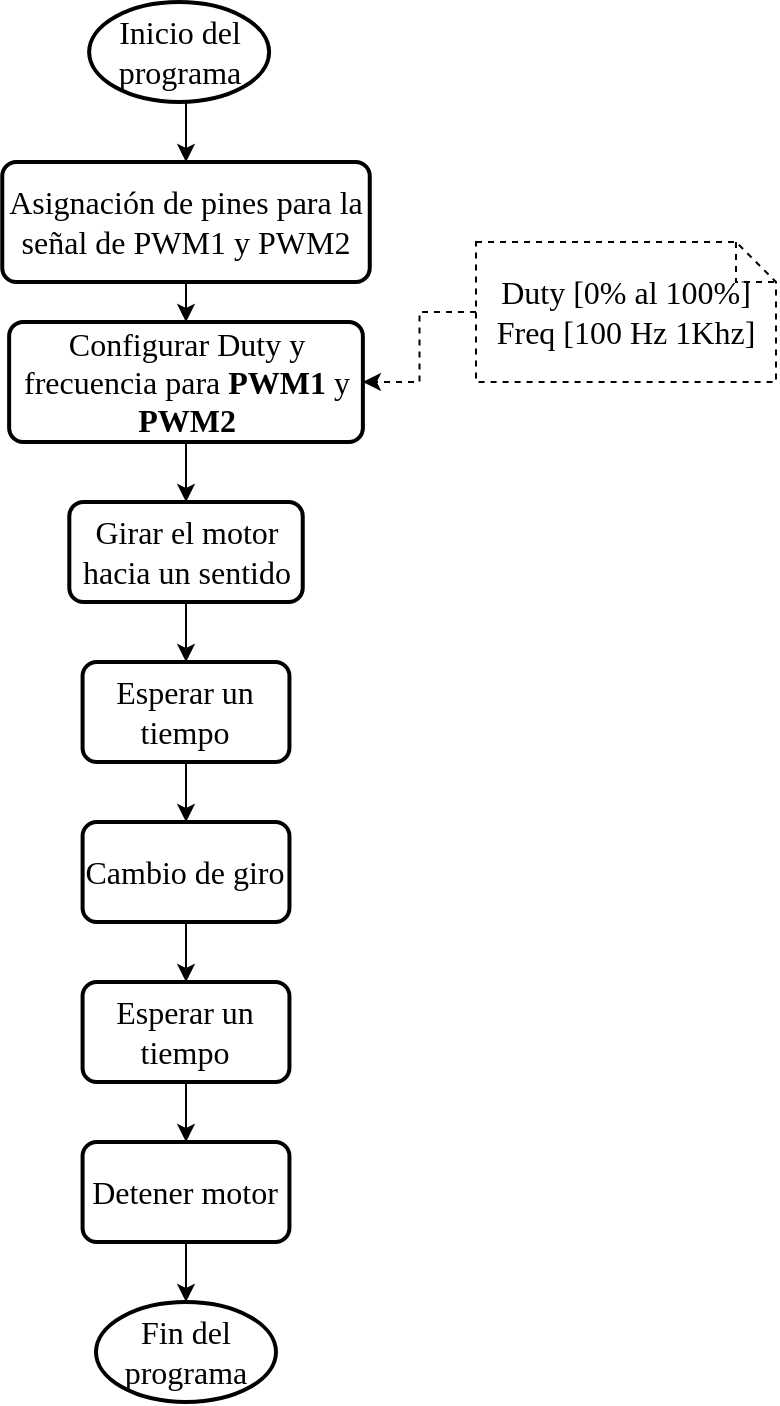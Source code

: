 <mxfile version="15.4.0" type="device"><diagram id="k3HSg90DizQ43aKNr8Tr" name="Page-1"><mxGraphModel dx="1102" dy="976" grid="1" gridSize="10" guides="1" tooltips="1" connect="1" arrows="1" fold="1" page="1" pageScale="1" pageWidth="1100" pageHeight="850" math="0" shadow="0"><root><mxCell id="0"/><mxCell id="1" parent="0"/><mxCell id="15eyJsNe2S2pot8EZdGi-8" style="edgeStyle=orthogonalEdgeStyle;rounded=0;orthogonalLoop=1;jettySize=auto;html=1;exitX=0.5;exitY=1;exitDx=0;exitDy=0;exitPerimeter=0;entryX=0.5;entryY=0;entryDx=0;entryDy=0;fontFamily=Gochi Hand;fontSource=https%3A%2F%2Ffonts.googleapis.com%2Fcss%3Ffamily%3DGochi%2BHand;fontSize=16;" parent="1" source="15eyJsNe2S2pot8EZdGi-5" target="15eyJsNe2S2pot8EZdGi-6" edge="1"><mxGeometry relative="1" as="geometry"/></mxCell><mxCell id="15eyJsNe2S2pot8EZdGi-5" value="Inicio del programa" style="strokeWidth=2;html=1;shape=mxgraph.flowchart.start_1;whiteSpace=wrap;fontFamily=Gochi Hand;fontSource=https%3A%2F%2Ffonts.googleapis.com%2Fcss%3Ffamily%3DGochi%2BHand;fontSize=16;" parent="1" vertex="1"><mxGeometry x="396.57" y="70" width="90" height="50" as="geometry"/></mxCell><mxCell id="15eyJsNe2S2pot8EZdGi-11" style="edgeStyle=orthogonalEdgeStyle;rounded=0;orthogonalLoop=1;jettySize=auto;html=1;exitX=0.5;exitY=1;exitDx=0;exitDy=0;entryX=0.5;entryY=0;entryDx=0;entryDy=0;fontFamily=Gochi Hand;fontSource=https%3A%2F%2Ffonts.googleapis.com%2Fcss%3Ffamily%3DGochi%2BHand;fontSize=16;" parent="1" source="15eyJsNe2S2pot8EZdGi-6" target="15eyJsNe2S2pot8EZdGi-10" edge="1"><mxGeometry relative="1" as="geometry"/></mxCell><mxCell id="15eyJsNe2S2pot8EZdGi-6" value="Asignación de pines para la señal de PWM1 y PWM2" style="rounded=1;whiteSpace=wrap;html=1;absoluteArcSize=1;arcSize=14;strokeWidth=2;fontFamily=Gochi Hand;fontSource=https%3A%2F%2Ffonts.googleapis.com%2Fcss%3Ffamily%3DGochi%2BHand;fontSize=16;" parent="1" vertex="1"><mxGeometry x="353.13" y="150" width="183.75" height="60" as="geometry"/></mxCell><mxCell id="15eyJsNe2S2pot8EZdGi-23" style="edgeStyle=orthogonalEdgeStyle;rounded=0;orthogonalLoop=1;jettySize=auto;html=1;exitX=0.5;exitY=1;exitDx=0;exitDy=0;entryX=0.5;entryY=0;entryDx=0;entryDy=0;fontFamily=Gochi Hand;fontSource=https%3A%2F%2Ffonts.googleapis.com%2Fcss%3Ffamily%3DGochi%2BHand;fontSize=16;" parent="1" source="15eyJsNe2S2pot8EZdGi-10" target="15eyJsNe2S2pot8EZdGi-17" edge="1"><mxGeometry relative="1" as="geometry"/></mxCell><mxCell id="15eyJsNe2S2pot8EZdGi-10" value="Configurar Duty y frecuencia para &lt;b&gt;PWM1&lt;/b&gt; y &lt;b&gt;PWM2&lt;/b&gt;" style="rounded=1;whiteSpace=wrap;html=1;absoluteArcSize=1;arcSize=14;strokeWidth=2;fontFamily=Gochi Hand;fontSource=https%3A%2F%2Ffonts.googleapis.com%2Fcss%3Ffamily%3DGochi%2BHand;fontSize=16;" parent="1" vertex="1"><mxGeometry x="356.57" y="230" width="176.87" height="60" as="geometry"/></mxCell><mxCell id="15eyJsNe2S2pot8EZdGi-13" style="edgeStyle=orthogonalEdgeStyle;rounded=0;orthogonalLoop=1;jettySize=auto;html=1;exitX=0;exitY=0.5;exitDx=0;exitDy=0;exitPerimeter=0;entryX=1;entryY=0.5;entryDx=0;entryDy=0;fontFamily=Gochi Hand;fontSource=https%3A%2F%2Ffonts.googleapis.com%2Fcss%3Ffamily%3DGochi%2BHand;fontSize=16;dashed=1;" parent="1" source="15eyJsNe2S2pot8EZdGi-12" target="15eyJsNe2S2pot8EZdGi-10" edge="1"><mxGeometry relative="1" as="geometry"/></mxCell><mxCell id="15eyJsNe2S2pot8EZdGi-12" value="Duty [0% al 100%]&lt;br&gt;Freq [100 Hz 1Khz]" style="shape=note;size=20;whiteSpace=wrap;html=1;fontFamily=Gochi Hand;fontSource=https%3A%2F%2Ffonts.googleapis.com%2Fcss%3Ffamily%3DGochi%2BHand;fontSize=16;dashed=1;" parent="1" vertex="1"><mxGeometry x="590" y="190" width="150" height="70" as="geometry"/></mxCell><mxCell id="15eyJsNe2S2pot8EZdGi-24" style="edgeStyle=orthogonalEdgeStyle;rounded=0;orthogonalLoop=1;jettySize=auto;html=1;exitX=0.5;exitY=1;exitDx=0;exitDy=0;entryX=0.5;entryY=0;entryDx=0;entryDy=0;fontFamily=Gochi Hand;fontSource=https%3A%2F%2Ffonts.googleapis.com%2Fcss%3Ffamily%3DGochi%2BHand;fontSize=16;" parent="1" source="15eyJsNe2S2pot8EZdGi-17" target="15eyJsNe2S2pot8EZdGi-18" edge="1"><mxGeometry relative="1" as="geometry"/></mxCell><mxCell id="15eyJsNe2S2pot8EZdGi-17" value="Girar el motor hacia un sentido" style="rounded=1;whiteSpace=wrap;html=1;absoluteArcSize=1;arcSize=14;strokeWidth=2;fontFamily=Gochi Hand;fontSource=https%3A%2F%2Ffonts.googleapis.com%2Fcss%3Ffamily%3DGochi%2BHand;fontSize=16;" parent="1" vertex="1"><mxGeometry x="386.66" y="320" width="116.71" height="50" as="geometry"/></mxCell><mxCell id="15eyJsNe2S2pot8EZdGi-25" style="edgeStyle=orthogonalEdgeStyle;rounded=0;orthogonalLoop=1;jettySize=auto;html=1;exitX=0.5;exitY=1;exitDx=0;exitDy=0;entryX=0.5;entryY=0;entryDx=0;entryDy=0;fontFamily=Gochi Hand;fontSource=https%3A%2F%2Ffonts.googleapis.com%2Fcss%3Ffamily%3DGochi%2BHand;fontSize=16;" parent="1" source="15eyJsNe2S2pot8EZdGi-18" target="15eyJsNe2S2pot8EZdGi-19" edge="1"><mxGeometry relative="1" as="geometry"/></mxCell><mxCell id="15eyJsNe2S2pot8EZdGi-18" value="Esperar un tiempo" style="rounded=1;whiteSpace=wrap;html=1;absoluteArcSize=1;arcSize=14;strokeWidth=2;fontFamily=Gochi Hand;fontSource=https%3A%2F%2Ffonts.googleapis.com%2Fcss%3Ffamily%3DGochi%2BHand;fontSize=16;" parent="1" vertex="1"><mxGeometry x="393.29" y="400" width="103.43" height="50" as="geometry"/></mxCell><mxCell id="15eyJsNe2S2pot8EZdGi-26" style="edgeStyle=orthogonalEdgeStyle;rounded=0;orthogonalLoop=1;jettySize=auto;html=1;exitX=0.5;exitY=1;exitDx=0;exitDy=0;entryX=0.5;entryY=0;entryDx=0;entryDy=0;fontFamily=Gochi Hand;fontSource=https%3A%2F%2Ffonts.googleapis.com%2Fcss%3Ffamily%3DGochi%2BHand;fontSize=16;" parent="1" source="15eyJsNe2S2pot8EZdGi-19" target="15eyJsNe2S2pot8EZdGi-20" edge="1"><mxGeometry relative="1" as="geometry"/></mxCell><mxCell id="15eyJsNe2S2pot8EZdGi-19" value="Cambio de giro" style="rounded=1;whiteSpace=wrap;html=1;absoluteArcSize=1;arcSize=14;strokeWidth=2;fontFamily=Gochi Hand;fontSource=https%3A%2F%2Ffonts.googleapis.com%2Fcss%3Ffamily%3DGochi%2BHand;fontSize=16;" parent="1" vertex="1"><mxGeometry x="393.3" y="480" width="103.43" height="50" as="geometry"/></mxCell><mxCell id="15eyJsNe2S2pot8EZdGi-27" style="edgeStyle=orthogonalEdgeStyle;rounded=0;orthogonalLoop=1;jettySize=auto;html=1;exitX=0.5;exitY=1;exitDx=0;exitDy=0;entryX=0.5;entryY=0;entryDx=0;entryDy=0;fontFamily=Gochi Hand;fontSource=https%3A%2F%2Ffonts.googleapis.com%2Fcss%3Ffamily%3DGochi%2BHand;fontSize=16;" parent="1" source="15eyJsNe2S2pot8EZdGi-20" target="15eyJsNe2S2pot8EZdGi-21" edge="1"><mxGeometry relative="1" as="geometry"/></mxCell><mxCell id="15eyJsNe2S2pot8EZdGi-20" value="Esperar un tiempo" style="rounded=1;whiteSpace=wrap;html=1;absoluteArcSize=1;arcSize=14;strokeWidth=2;fontFamily=Gochi Hand;fontSource=https%3A%2F%2Ffonts.googleapis.com%2Fcss%3Ffamily%3DGochi%2BHand;fontSize=16;" parent="1" vertex="1"><mxGeometry x="393.29" y="560" width="103.43" height="50" as="geometry"/></mxCell><mxCell id="15eyJsNe2S2pot8EZdGi-28" style="edgeStyle=orthogonalEdgeStyle;rounded=0;orthogonalLoop=1;jettySize=auto;html=1;exitX=0.5;exitY=1;exitDx=0;exitDy=0;entryX=0.5;entryY=0;entryDx=0;entryDy=0;entryPerimeter=0;fontFamily=Gochi Hand;fontSource=https%3A%2F%2Ffonts.googleapis.com%2Fcss%3Ffamily%3DGochi%2BHand;fontSize=16;" parent="1" source="15eyJsNe2S2pot8EZdGi-21" target="15eyJsNe2S2pot8EZdGi-22" edge="1"><mxGeometry relative="1" as="geometry"/></mxCell><mxCell id="15eyJsNe2S2pot8EZdGi-21" value="Detener motor" style="rounded=1;whiteSpace=wrap;html=1;absoluteArcSize=1;arcSize=14;strokeWidth=2;fontFamily=Gochi Hand;fontSource=https%3A%2F%2Ffonts.googleapis.com%2Fcss%3Ffamily%3DGochi%2BHand;fontSize=16;" parent="1" vertex="1"><mxGeometry x="393.29" y="640" width="103.43" height="50" as="geometry"/></mxCell><mxCell id="15eyJsNe2S2pot8EZdGi-22" value="Fin del programa" style="strokeWidth=2;html=1;shape=mxgraph.flowchart.start_1;whiteSpace=wrap;fontFamily=Gochi Hand;fontSource=https%3A%2F%2Ffonts.googleapis.com%2Fcss%3Ffamily%3DGochi%2BHand;fontSize=16;" parent="1" vertex="1"><mxGeometry x="400" y="720" width="90" height="50" as="geometry"/></mxCell></root></mxGraphModel></diagram></mxfile>